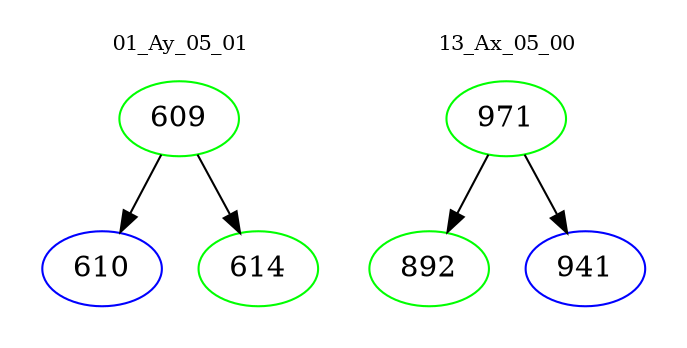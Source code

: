 digraph{
subgraph cluster_0 {
color = white
label = "01_Ay_05_01";
fontsize=10;
T0_609 [label="609", color="green"]
T0_609 -> T0_610 [color="black"]
T0_610 [label="610", color="blue"]
T0_609 -> T0_614 [color="black"]
T0_614 [label="614", color="green"]
}
subgraph cluster_1 {
color = white
label = "13_Ax_05_00";
fontsize=10;
T1_971 [label="971", color="green"]
T1_971 -> T1_892 [color="black"]
T1_892 [label="892", color="green"]
T1_971 -> T1_941 [color="black"]
T1_941 [label="941", color="blue"]
}
}
